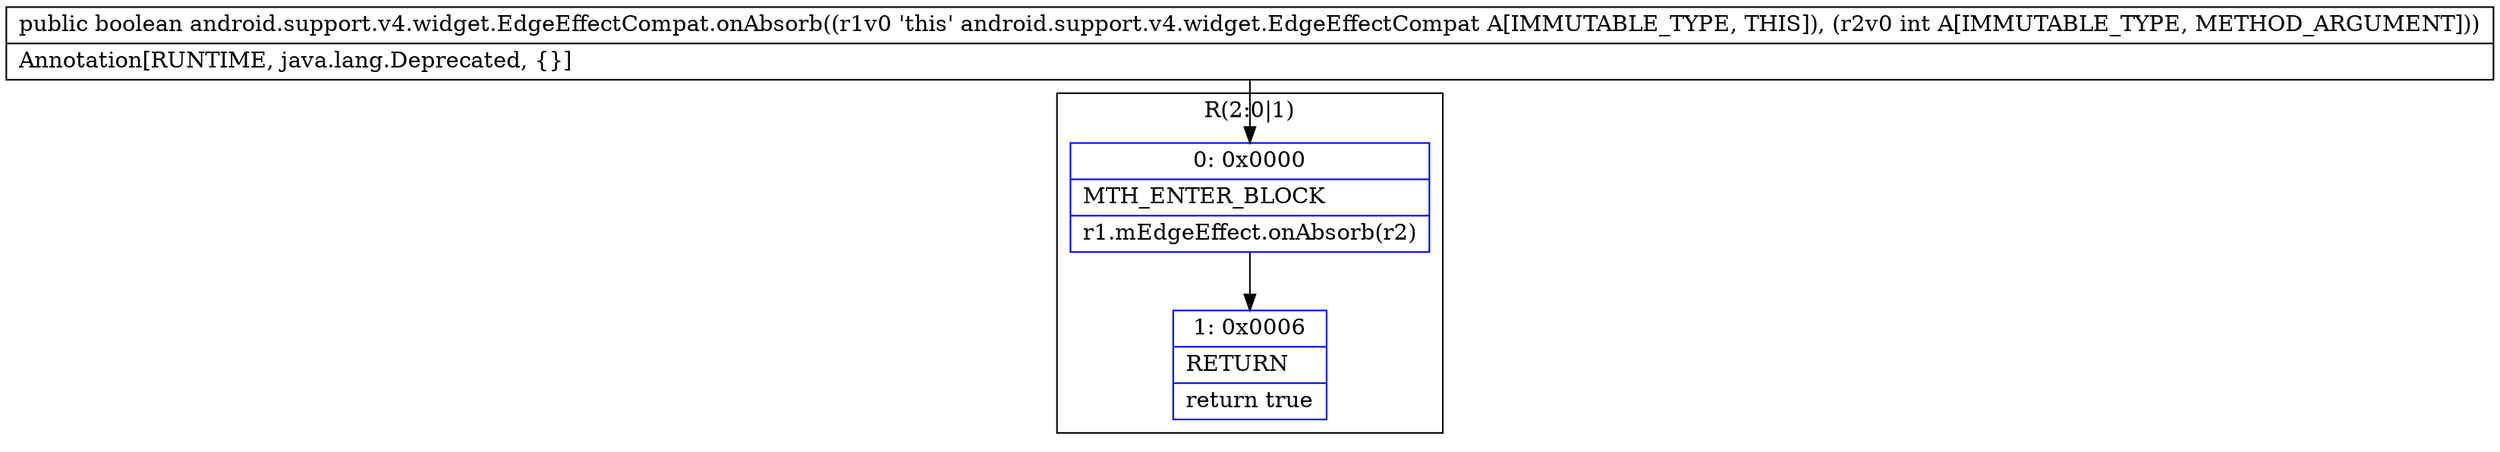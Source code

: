 digraph "CFG forandroid.support.v4.widget.EdgeEffectCompat.onAbsorb(I)Z" {
subgraph cluster_Region_941017959 {
label = "R(2:0|1)";
node [shape=record,color=blue];
Node_0 [shape=record,label="{0\:\ 0x0000|MTH_ENTER_BLOCK\l|r1.mEdgeEffect.onAbsorb(r2)\l}"];
Node_1 [shape=record,label="{1\:\ 0x0006|RETURN\l|return true\l}"];
}
MethodNode[shape=record,label="{public boolean android.support.v4.widget.EdgeEffectCompat.onAbsorb((r1v0 'this' android.support.v4.widget.EdgeEffectCompat A[IMMUTABLE_TYPE, THIS]), (r2v0 int A[IMMUTABLE_TYPE, METHOD_ARGUMENT]))  | Annotation[RUNTIME, java.lang.Deprecated, \{\}]\l}"];
MethodNode -> Node_0;
Node_0 -> Node_1;
}

